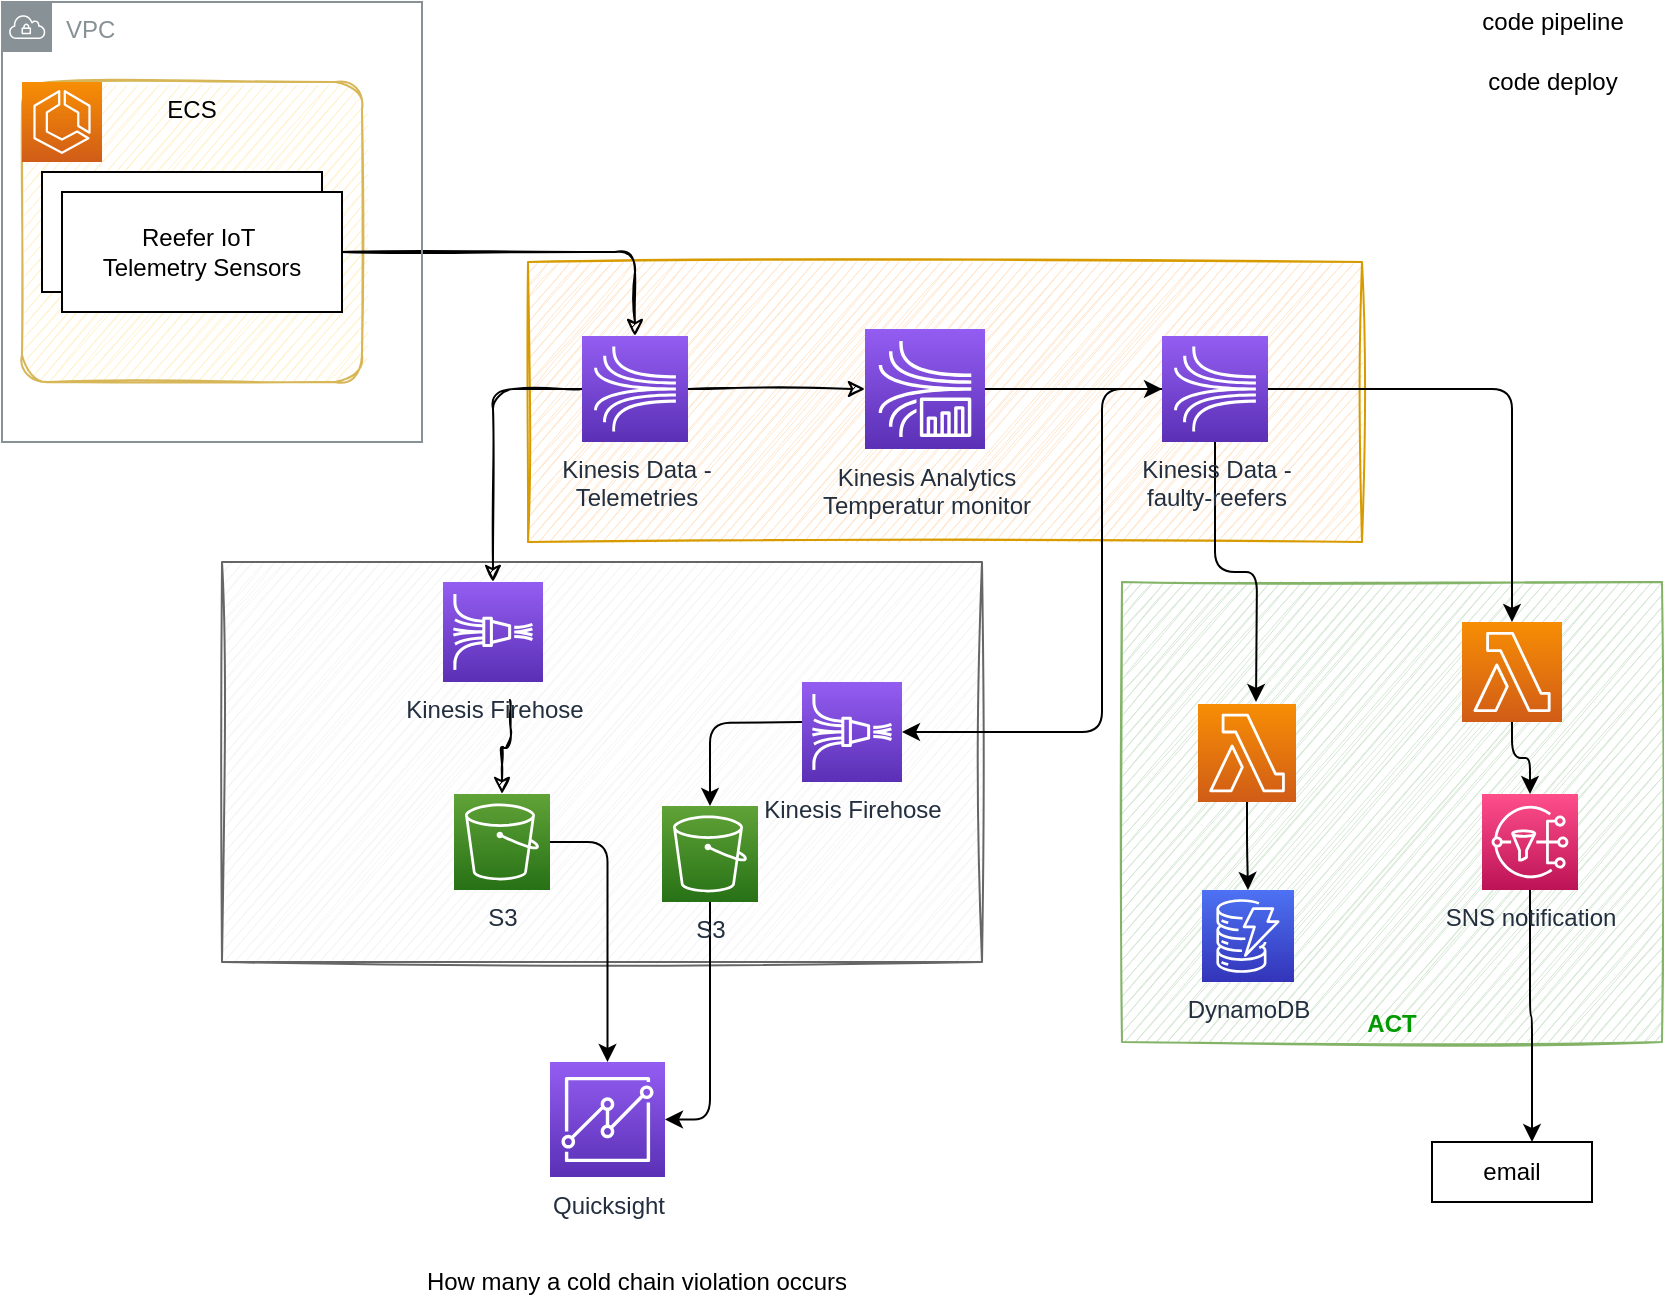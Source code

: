 <mxfile>
    <diagram id="UKa0x60UbZhikQSXBitW" name="Page-1">
        <mxGraphModel dx="858" dy="472" grid="1" gridSize="10" guides="1" tooltips="1" connect="1" arrows="1" fold="1" page="1" pageScale="1" pageWidth="850" pageHeight="1100" math="0" shadow="0">
            <root>
                <mxCell id="0"/>
                <mxCell id="1" parent="0"/>
                <mxCell id="58" value="ACT" style="rounded=0;whiteSpace=wrap;html=1;fillColor=#d5e8d4;strokeColor=#82b366;sketch=1;verticalAlign=bottom;fontColor=#009900;fontStyle=1" vertex="1" parent="1">
                    <mxGeometry x="560" y="300" width="270" height="230" as="geometry"/>
                </mxCell>
                <mxCell id="50" value="" style="rounded=0;whiteSpace=wrap;html=1;fillColor=#ffe6cc;strokeColor=#d79b00;sketch=1;" parent="1" vertex="1">
                    <mxGeometry x="263" y="140" width="417" height="140" as="geometry"/>
                </mxCell>
                <mxCell id="46" value="" style="rounded=0;whiteSpace=wrap;html=1;fillColor=#f5f5f5;fontColor=#333333;strokeColor=#666666;sketch=1;" parent="1" vertex="1">
                    <mxGeometry x="110" y="290" width="380" height="200" as="geometry"/>
                </mxCell>
                <mxCell id="20" value="ECS" style="rounded=1;whiteSpace=wrap;html=1;sketch=1;verticalAlign=top;fillColor=#fff2cc;strokeColor=#d6b656;arcSize=9;" parent="1" vertex="1">
                    <mxGeometry x="10" y="50" width="170" height="150" as="geometry"/>
                </mxCell>
                <mxCell id="5" style="edgeStyle=orthogonalEdgeStyle;html=1;entryX=0.5;entryY=0;entryDx=0;entryDy=0;sketch=1;entryPerimeter=0;" parent="1" source="3" target="23" edge="1">
                    <mxGeometry relative="1" as="geometry">
                        <mxPoint x="230" y="220" as="targetPoint"/>
                    </mxGeometry>
                </mxCell>
                <mxCell id="7" style="edgeStyle=orthogonalEdgeStyle;sketch=1;html=1;exitX=1;exitY=0.5;exitDx=0;exitDy=0;exitPerimeter=0;" parent="1" source="23" target="29" edge="1">
                    <mxGeometry relative="1" as="geometry">
                        <mxPoint x="370" y="220" as="sourcePoint"/>
                    </mxGeometry>
                </mxCell>
                <mxCell id="15" style="edgeStyle=orthogonalEdgeStyle;sketch=1;html=1;entryX=0.5;entryY=0;entryDx=0;entryDy=0;entryPerimeter=0;exitX=0;exitY=0.5;exitDx=0;exitDy=0;exitPerimeter=0;" parent="1" source="23" target="25" edge="1">
                    <mxGeometry relative="1" as="geometry">
                        <mxPoint x="287" y="250" as="sourcePoint"/>
                        <mxPoint x="260" y="300" as="targetPoint"/>
                    </mxGeometry>
                </mxCell>
                <mxCell id="13" style="edgeStyle=orthogonalEdgeStyle;sketch=1;html=1;exitX=0.45;exitY=0.983;exitDx=0;exitDy=0;exitPerimeter=0;entryX=0.5;entryY=0;entryDx=0;entryDy=0;entryPerimeter=0;" parent="1" target="26" edge="1">
                    <mxGeometry relative="1" as="geometry">
                        <mxPoint x="254" y="358.98" as="sourcePoint"/>
                    </mxGeometry>
                </mxCell>
                <mxCell id="2" value="Reefer IoT&amp;nbsp;&lt;br&gt;Telemetry Sensors" style="rounded=0;whiteSpace=wrap;html=1;" parent="1" vertex="1">
                    <mxGeometry x="20" y="95" width="140" height="60" as="geometry"/>
                </mxCell>
                <mxCell id="3" value="Reefer IoT&amp;nbsp;&lt;br&gt;Telemetry Sensors" style="rounded=0;whiteSpace=wrap;html=1;" parent="1" vertex="1">
                    <mxGeometry x="30" y="105" width="140" height="60" as="geometry"/>
                </mxCell>
                <mxCell id="23" value="Kinesis Data - &lt;br&gt;Telemetries" style="sketch=0;points=[[0,0,0],[0.25,0,0],[0.5,0,0],[0.75,0,0],[1,0,0],[0,1,0],[0.25,1,0],[0.5,1,0],[0.75,1,0],[1,1,0],[0,0.25,0],[0,0.5,0],[0,0.75,0],[1,0.25,0],[1,0.5,0],[1,0.75,0]];outlineConnect=0;fontColor=#232F3E;gradientColor=#945DF2;gradientDirection=north;fillColor=#5A30B5;strokeColor=#ffffff;dashed=0;verticalLabelPosition=bottom;verticalAlign=top;align=center;html=1;fontSize=12;fontStyle=0;aspect=fixed;shape=mxgraph.aws4.resourceIcon;resIcon=mxgraph.aws4.kinesis;" parent="1" vertex="1">
                    <mxGeometry x="290" y="177" width="53" height="53" as="geometry"/>
                </mxCell>
                <mxCell id="24" value="" style="sketch=0;points=[[0,0,0],[0.25,0,0],[0.5,0,0],[0.75,0,0],[1,0,0],[0,1,0],[0.25,1,0],[0.5,1,0],[0.75,1,0],[1,1,0],[0,0.25,0],[0,0.5,0],[0,0.75,0],[1,0.25,0],[1,0.5,0],[1,0.75,0]];outlineConnect=0;fontColor=#232F3E;gradientColor=#F78E04;gradientDirection=north;fillColor=#D05C17;strokeColor=#ffffff;dashed=0;verticalLabelPosition=bottom;verticalAlign=top;align=center;html=1;fontSize=12;fontStyle=0;aspect=fixed;shape=mxgraph.aws4.resourceIcon;resIcon=mxgraph.aws4.ecs;" parent="1" vertex="1">
                    <mxGeometry x="10" y="50" width="40" height="40" as="geometry"/>
                </mxCell>
                <mxCell id="25" value="Kinesis Firehose" style="sketch=0;points=[[0,0,0],[0.25,0,0],[0.5,0,0],[0.75,0,0],[1,0,0],[0,1,0],[0.25,1,0],[0.5,1,0],[0.75,1,0],[1,1,0],[0,0.25,0],[0,0.5,0],[0,0.75,0],[1,0.25,0],[1,0.5,0],[1,0.75,0]];outlineConnect=0;fontColor=#232F3E;gradientColor=#945DF2;gradientDirection=north;fillColor=#5A30B5;strokeColor=#ffffff;dashed=0;verticalLabelPosition=bottom;verticalAlign=top;align=center;html=1;fontSize=12;fontStyle=0;aspect=fixed;shape=mxgraph.aws4.resourceIcon;resIcon=mxgraph.aws4.kinesis_data_firehose;" parent="1" vertex="1">
                    <mxGeometry x="220.5" y="300" width="50" height="50" as="geometry"/>
                </mxCell>
                <mxCell id="26" value="S3" style="sketch=0;points=[[0,0,0],[0.25,0,0],[0.5,0,0],[0.75,0,0],[1,0,0],[0,1,0],[0.25,1,0],[0.5,1,0],[0.75,1,0],[1,1,0],[0,0.25,0],[0,0.5,0],[0,0.75,0],[1,0.25,0],[1,0.5,0],[1,0.75,0]];outlineConnect=0;fontColor=#232F3E;gradientColor=#60A337;gradientDirection=north;fillColor=#277116;strokeColor=#ffffff;dashed=0;verticalLabelPosition=bottom;verticalAlign=top;align=center;html=1;fontSize=12;fontStyle=0;aspect=fixed;shape=mxgraph.aws4.resourceIcon;resIcon=mxgraph.aws4.s3;" parent="1" vertex="1">
                    <mxGeometry x="226" y="406" width="48" height="48" as="geometry"/>
                </mxCell>
                <mxCell id="39" style="edgeStyle=orthogonalEdgeStyle;html=1;" parent="1" source="29" target="38" edge="1">
                    <mxGeometry relative="1" as="geometry"/>
                </mxCell>
                <mxCell id="29" value="Kinesis Analytics&lt;br&gt;Temperatur monitor" style="sketch=0;points=[[0,0,0],[0.25,0,0],[0.5,0,0],[0.75,0,0],[1,0,0],[0,1,0],[0.25,1,0],[0.5,1,0],[0.75,1,0],[1,1,0],[0,0.25,0],[0,0.5,0],[0,0.75,0],[1,0.25,0],[1,0.5,0],[1,0.75,0]];outlineConnect=0;fontColor=#232F3E;gradientColor=#945DF2;gradientDirection=north;fillColor=#5A30B5;strokeColor=#ffffff;dashed=0;verticalLabelPosition=bottom;verticalAlign=top;align=center;html=1;fontSize=12;fontStyle=0;aspect=fixed;shape=mxgraph.aws4.resourceIcon;resIcon=mxgraph.aws4.kinesis_data_analytics;" parent="1" vertex="1">
                    <mxGeometry x="431.5" y="173.5" width="60" height="60" as="geometry"/>
                </mxCell>
                <mxCell id="43" style="edgeStyle=orthogonalEdgeStyle;html=1;" parent="1" target="42" edge="1">
                    <mxGeometry relative="1" as="geometry">
                        <mxPoint x="400" y="370" as="sourcePoint"/>
                    </mxGeometry>
                </mxCell>
                <mxCell id="47" style="edgeStyle=orthogonalEdgeStyle;html=1;entryX=0.5;entryY=0;entryDx=0;entryDy=0;entryPerimeter=0;" parent="1" source="30" target="31" edge="1">
                    <mxGeometry relative="1" as="geometry"/>
                </mxCell>
                <mxCell id="30" value="" style="sketch=0;points=[[0,0,0],[0.25,0,0],[0.5,0,0],[0.75,0,0],[1,0,0],[0,1,0],[0.25,1,0],[0.5,1,0],[0.75,1,0],[1,1,0],[0,0.25,0],[0,0.5,0],[0,0.75,0],[1,0.25,0],[1,0.5,0],[1,0.75,0]];outlineConnect=0;fontColor=#232F3E;gradientColor=#F78E04;gradientDirection=north;fillColor=#D05C17;strokeColor=#ffffff;dashed=0;verticalLabelPosition=bottom;verticalAlign=top;align=center;html=1;fontSize=12;fontStyle=0;aspect=fixed;shape=mxgraph.aws4.resourceIcon;resIcon=mxgraph.aws4.lambda;" parent="1" vertex="1">
                    <mxGeometry x="598" y="361" width="49" height="49" as="geometry"/>
                </mxCell>
                <mxCell id="31" value="DynamoDB" style="sketch=0;points=[[0,0,0],[0.25,0,0],[0.5,0,0],[0.75,0,0],[1,0,0],[0,1,0],[0.25,1,0],[0.5,1,0],[0.75,1,0],[1,1,0],[0,0.25,0],[0,0.5,0],[0,0.75,0],[1,0.25,0],[1,0.5,0],[1,0.75,0]];outlineConnect=0;fontColor=#232F3E;gradientColor=#4D72F3;gradientDirection=north;fillColor=#3334B9;strokeColor=#ffffff;dashed=0;verticalLabelPosition=bottom;verticalAlign=top;align=center;html=1;fontSize=12;fontStyle=0;aspect=fixed;shape=mxgraph.aws4.resourceIcon;resIcon=mxgraph.aws4.dynamodb;" parent="1" vertex="1">
                    <mxGeometry x="600" y="454" width="46" height="46" as="geometry"/>
                </mxCell>
                <mxCell id="32" value="code deploy" style="text;html=1;align=center;verticalAlign=middle;resizable=0;points=[];autosize=1;strokeColor=none;fillColor=none;" parent="1" vertex="1">
                    <mxGeometry x="735" y="40" width="80" height="20" as="geometry"/>
                </mxCell>
                <mxCell id="33" value="code pipeline" style="text;html=1;align=center;verticalAlign=middle;resizable=0;points=[];autosize=1;strokeColor=none;fillColor=none;" parent="1" vertex="1">
                    <mxGeometry x="730" y="10" width="90" height="20" as="geometry"/>
                </mxCell>
                <mxCell id="52" style="edgeStyle=orthogonalEdgeStyle;html=1;entryX=0.625;entryY=0;entryDx=0;entryDy=0;entryPerimeter=0;" edge="1" parent="1" source="34" target="51">
                    <mxGeometry relative="1" as="geometry"/>
                </mxCell>
                <mxCell id="34" value="SNS notification" style="sketch=0;points=[[0,0,0],[0.25,0,0],[0.5,0,0],[0.75,0,0],[1,0,0],[0,1,0],[0.25,1,0],[0.5,1,0],[0.75,1,0],[1,1,0],[0,0.25,0],[0,0.5,0],[0,0.75,0],[1,0.25,0],[1,0.5,0],[1,0.75,0]];outlineConnect=0;fontColor=#232F3E;gradientColor=#FF4F8B;gradientDirection=north;fillColor=#BC1356;strokeColor=#ffffff;dashed=0;verticalLabelPosition=bottom;verticalAlign=top;align=center;html=1;fontSize=12;fontStyle=0;aspect=fixed;shape=mxgraph.aws4.resourceIcon;resIcon=mxgraph.aws4.sns;" parent="1" vertex="1">
                    <mxGeometry x="740" y="406" width="48" height="48" as="geometry"/>
                </mxCell>
                <mxCell id="35" value="Quicksight" style="sketch=0;points=[[0,0,0],[0.25,0,0],[0.5,0,0],[0.75,0,0],[1,0,0],[0,1,0],[0.25,1,0],[0.5,1,0],[0.75,1,0],[1,1,0],[0,0.25,0],[0,0.5,0],[0,0.75,0],[1,0.25,0],[1,0.5,0],[1,0.75,0]];outlineConnect=0;fontColor=#232F3E;gradientColor=#945DF2;gradientDirection=north;fillColor=#5A30B5;strokeColor=#ffffff;dashed=0;verticalLabelPosition=bottom;verticalAlign=top;align=center;html=1;fontSize=12;fontStyle=0;aspect=fixed;shape=mxgraph.aws4.resourceIcon;resIcon=mxgraph.aws4.quicksight;" parent="1" vertex="1">
                    <mxGeometry x="274" y="540" width="57.5" height="57.5" as="geometry"/>
                </mxCell>
                <mxCell id="36" value="VPC" style="sketch=0;outlineConnect=0;gradientColor=none;html=1;whiteSpace=wrap;fontSize=12;fontStyle=0;shape=mxgraph.aws4.group;grIcon=mxgraph.aws4.group_vpc;strokeColor=#879196;fillColor=none;verticalAlign=top;align=left;spacingLeft=30;fontColor=#879196;dashed=0;" parent="1" vertex="1">
                    <mxGeometry y="10" width="210" height="220" as="geometry"/>
                </mxCell>
                <mxCell id="41" style="html=1;edgeStyle=orthogonalEdgeStyle;" parent="1" source="38" edge="1">
                    <mxGeometry relative="1" as="geometry">
                        <mxPoint x="627" y="360" as="targetPoint"/>
                    </mxGeometry>
                </mxCell>
                <mxCell id="53" style="edgeStyle=orthogonalEdgeStyle;html=1;entryX=1;entryY=0.5;entryDx=0;entryDy=0;entryPerimeter=0;" edge="1" parent="1" source="38" target="49">
                    <mxGeometry relative="1" as="geometry">
                        <Array as="points">
                            <mxPoint x="550" y="204"/>
                            <mxPoint x="550" y="375"/>
                        </Array>
                    </mxGeometry>
                </mxCell>
                <mxCell id="56" style="edgeStyle=orthogonalEdgeStyle;html=1;entryX=0.5;entryY=0;entryDx=0;entryDy=0;entryPerimeter=0;" edge="1" parent="1" source="38" target="55">
                    <mxGeometry relative="1" as="geometry"/>
                </mxCell>
                <mxCell id="38" value="Kinesis Data - &lt;br&gt;faulty-reefers" style="sketch=0;points=[[0,0,0],[0.25,0,0],[0.5,0,0],[0.75,0,0],[1,0,0],[0,1,0],[0.25,1,0],[0.5,1,0],[0.75,1,0],[1,1,0],[0,0.25,0],[0,0.5,0],[0,0.75,0],[1,0.25,0],[1,0.5,0],[1,0.75,0]];outlineConnect=0;fontColor=#232F3E;gradientColor=#945DF2;gradientDirection=north;fillColor=#5A30B5;strokeColor=#ffffff;dashed=0;verticalLabelPosition=bottom;verticalAlign=top;align=center;html=1;fontSize=12;fontStyle=0;aspect=fixed;shape=mxgraph.aws4.resourceIcon;resIcon=mxgraph.aws4.kinesis;" parent="1" vertex="1">
                    <mxGeometry x="580" y="177" width="53" height="53" as="geometry"/>
                </mxCell>
                <mxCell id="44" style="edgeStyle=orthogonalEdgeStyle;html=1;exitX=1;exitY=0.5;exitDx=0;exitDy=0;exitPerimeter=0;" parent="1" source="26" target="35" edge="1">
                    <mxGeometry relative="1" as="geometry"/>
                </mxCell>
                <mxCell id="45" style="edgeStyle=orthogonalEdgeStyle;html=1;entryX=1;entryY=0.5;entryDx=0;entryDy=0;entryPerimeter=0;exitX=0.5;exitY=1;exitDx=0;exitDy=0;exitPerimeter=0;" parent="1" source="42" target="35" edge="1">
                    <mxGeometry relative="1" as="geometry"/>
                </mxCell>
                <mxCell id="42" value="S3" style="sketch=0;points=[[0,0,0],[0.25,0,0],[0.5,0,0],[0.75,0,0],[1,0,0],[0,1,0],[0.25,1,0],[0.5,1,0],[0.75,1,0],[1,1,0],[0,0.25,0],[0,0.5,0],[0,0.75,0],[1,0.25,0],[1,0.5,0],[1,0.75,0]];outlineConnect=0;fontColor=#232F3E;gradientColor=#60A337;gradientDirection=north;fillColor=#277116;strokeColor=#ffffff;dashed=0;verticalLabelPosition=bottom;verticalAlign=top;align=center;html=1;fontSize=12;fontStyle=0;aspect=fixed;shape=mxgraph.aws4.resourceIcon;resIcon=mxgraph.aws4.s3;" parent="1" vertex="1">
                    <mxGeometry x="330" y="412" width="48" height="48" as="geometry"/>
                </mxCell>
                <mxCell id="48" value="How many a cold chain violation occurs" style="text;html=1;align=center;verticalAlign=middle;resizable=0;points=[];autosize=1;strokeColor=none;fillColor=none;" parent="1" vertex="1">
                    <mxGeometry x="201.5" y="640" width="230" height="20" as="geometry"/>
                </mxCell>
                <mxCell id="49" value="Kinesis Firehose" style="sketch=0;points=[[0,0,0],[0.25,0,0],[0.5,0,0],[0.75,0,0],[1,0,0],[0,1,0],[0.25,1,0],[0.5,1,0],[0.75,1,0],[1,1,0],[0,0.25,0],[0,0.5,0],[0,0.75,0],[1,0.25,0],[1,0.5,0],[1,0.75,0]];outlineConnect=0;fontColor=#232F3E;gradientColor=#945DF2;gradientDirection=north;fillColor=#5A30B5;strokeColor=#ffffff;dashed=0;verticalLabelPosition=bottom;verticalAlign=top;align=center;html=1;fontSize=12;fontStyle=0;aspect=fixed;shape=mxgraph.aws4.resourceIcon;resIcon=mxgraph.aws4.kinesis_data_firehose;" parent="1" vertex="1">
                    <mxGeometry x="400" y="350" width="50" height="50" as="geometry"/>
                </mxCell>
                <mxCell id="51" value="email" style="whiteSpace=wrap;html=1;" vertex="1" parent="1">
                    <mxGeometry x="715" y="580" width="80" height="30" as="geometry"/>
                </mxCell>
                <mxCell id="57" style="edgeStyle=orthogonalEdgeStyle;html=1;" edge="1" parent="1" source="55" target="34">
                    <mxGeometry relative="1" as="geometry"/>
                </mxCell>
                <mxCell id="55" value="" style="sketch=0;points=[[0,0,0],[0.25,0,0],[0.5,0,0],[0.75,0,0],[1,0,0],[0,1,0],[0.25,1,0],[0.5,1,0],[0.75,1,0],[1,1,0],[0,0.25,0],[0,0.5,0],[0,0.75,0],[1,0.25,0],[1,0.5,0],[1,0.75,0]];outlineConnect=0;fontColor=#232F3E;gradientColor=#F78E04;gradientDirection=north;fillColor=#D05C17;strokeColor=#ffffff;dashed=0;verticalLabelPosition=bottom;verticalAlign=top;align=center;html=1;fontSize=12;fontStyle=0;aspect=fixed;shape=mxgraph.aws4.resourceIcon;resIcon=mxgraph.aws4.lambda;" vertex="1" parent="1">
                    <mxGeometry x="730" y="320" width="50" height="50" as="geometry"/>
                </mxCell>
            </root>
        </mxGraphModel>
    </diagram>
</mxfile>